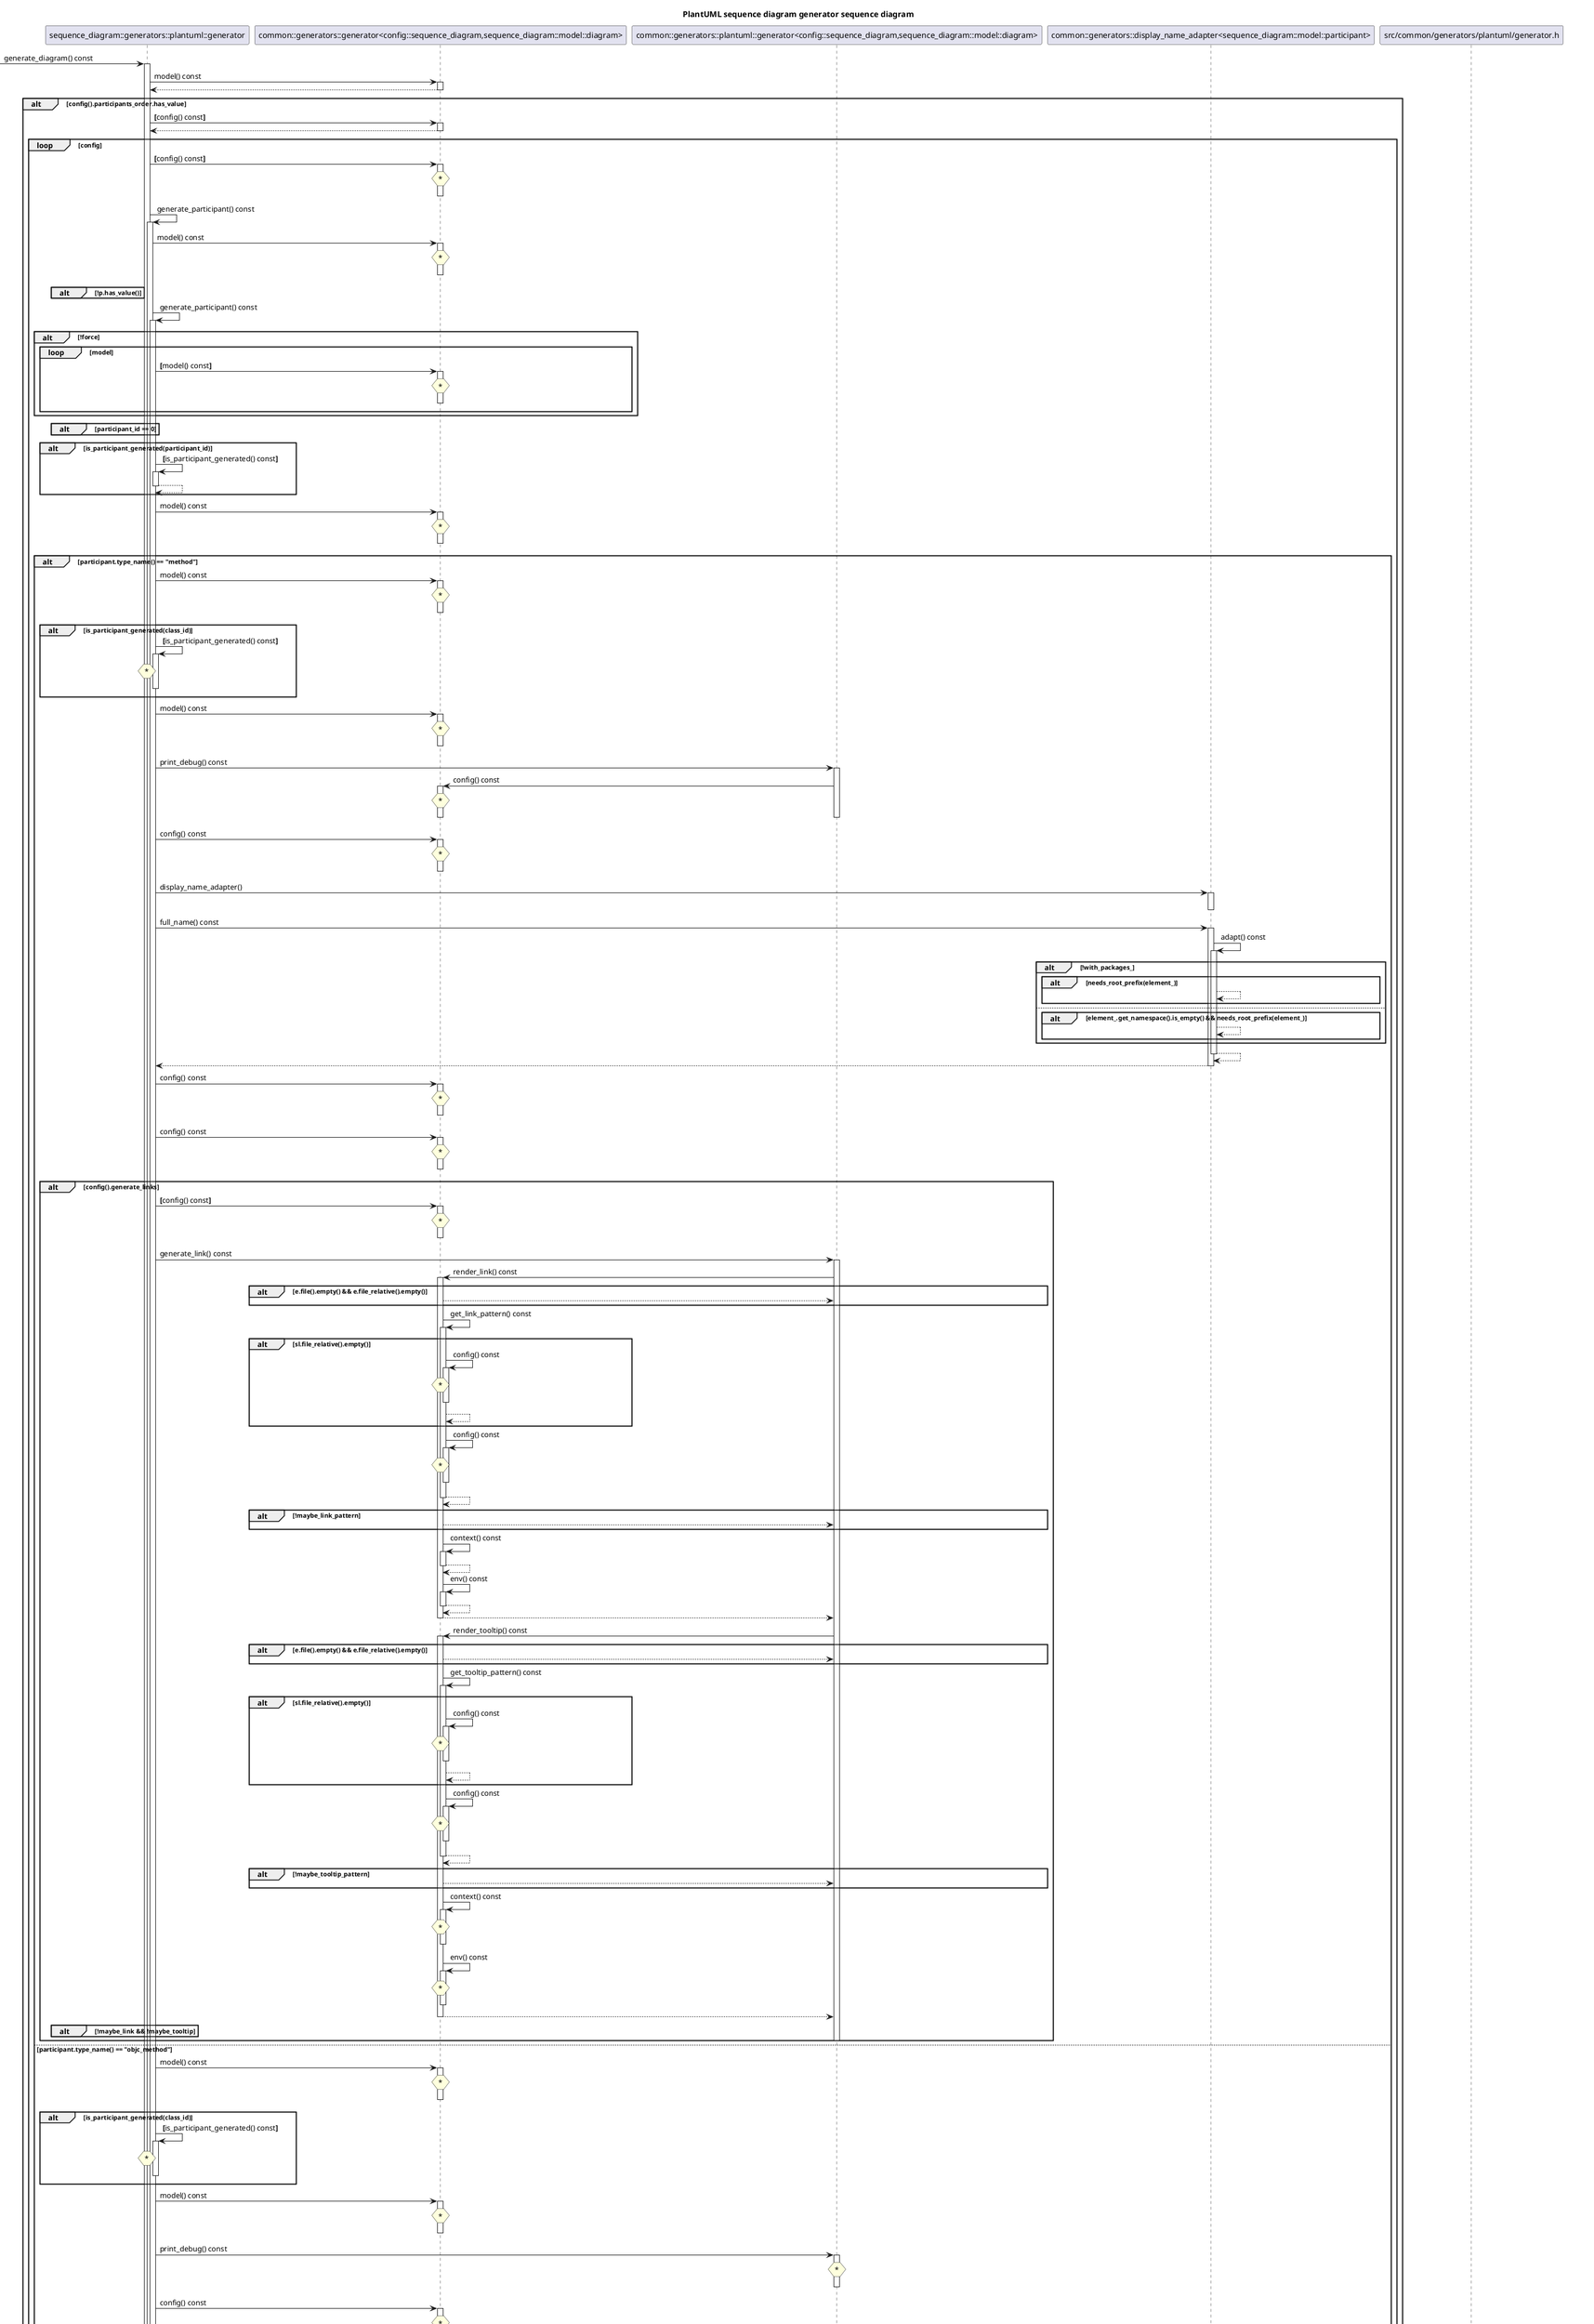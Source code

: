 @startuml
title PlantUML sequence diagram generator sequence diagram
participant "sequence_diagram::generators::plantuml::generator" as C_0015495181842137415438 [[{Sequence diagram PlantUML generator}]]
[-> C_0015495181842137415438 : generate_diagram() const
activate C_0015495181842137415438
participant "common::generators::generator<config::sequence_diagram,sequence_diagram::model::diagram>" as C_0009754721657170395648 [[{generator}]]
C_0015495181842137415438 -> C_0009754721657170395648 [[{}]] : model() const
activate C_0009754721657170395648
C_0009754721657170395648 --> C_0015495181842137415438
deactivate C_0009754721657170395648
alt config().participants_order.has_value
C_0015495181842137415438 -> C_0009754721657170395648 [[{}]] : **[**config() const**]**
activate C_0009754721657170395648
C_0009754721657170395648 --> C_0015495181842137415438
deactivate C_0009754721657170395648
loop config
C_0015495181842137415438 -> C_0009754721657170395648 [[{}]] : **[**config() const**]**
activate C_0009754721657170395648
hnote over C_0009754721657170395648 : *
C_0009754721657170395648-[hidden]->C_0009754721657170395648
deactivate C_0009754721657170395648
C_0015495181842137415438 -> C_0015495181842137415438 [[{}]] : generate_participant() const
activate C_0015495181842137415438
C_0015495181842137415438 -> C_0009754721657170395648 [[{}]] : model() const
activate C_0009754721657170395648
hnote over C_0009754721657170395648 : *
C_0009754721657170395648-[hidden]->C_0009754721657170395648
deactivate C_0009754721657170395648
alt !p.has_value()

end
C_0015495181842137415438 -> C_0015495181842137415438 [[{}]] : generate_participant() const
activate C_0015495181842137415438
alt !force
loop model
C_0015495181842137415438 -> C_0009754721657170395648 [[{}]] : **[**model() const**]**
activate C_0009754721657170395648
hnote over C_0009754721657170395648 : *
C_0009754721657170395648-[hidden]->C_0009754721657170395648
deactivate C_0009754721657170395648
end
end
alt participant_id == 0

end
alt is_participant_generated(participant_id)
C_0015495181842137415438 -> C_0015495181842137415438 [[{}]] : **[**is_participant_generated() const**]**
activate C_0015495181842137415438
C_0015495181842137415438 --> C_0015495181842137415438
deactivate C_0015495181842137415438

end
C_0015495181842137415438 -> C_0009754721657170395648 [[{}]] : model() const
activate C_0009754721657170395648
hnote over C_0009754721657170395648 : *
C_0009754721657170395648-[hidden]->C_0009754721657170395648
deactivate C_0009754721657170395648
alt participant.type_name() == "method"
C_0015495181842137415438 -> C_0009754721657170395648 [[{}]] : model() const
activate C_0009754721657170395648
hnote over C_0009754721657170395648 : *
C_0009754721657170395648-[hidden]->C_0009754721657170395648
deactivate C_0009754721657170395648
alt is_participant_generated(class_id)
C_0015495181842137415438 -> C_0015495181842137415438 [[{}]] : **[**is_participant_generated() const**]**
activate C_0015495181842137415438
hnote over C_0015495181842137415438 : *
C_0015495181842137415438-[hidden]->C_0015495181842137415438
deactivate C_0015495181842137415438

end
C_0015495181842137415438 -> C_0009754721657170395648 [[{}]] : model() const
activate C_0009754721657170395648
hnote over C_0009754721657170395648 : *
C_0009754721657170395648-[hidden]->C_0009754721657170395648
deactivate C_0009754721657170395648
participant "common::generators::plantuml::generator<config::sequence_diagram,sequence_diagram::model::diagram>" as C_0000601818504454058322 [[{generator}]]
C_0015495181842137415438 -> C_0000601818504454058322 [[{}]] : print_debug() const
activate C_0000601818504454058322
C_0000601818504454058322 -> C_0009754721657170395648 [[{}]] : config() const
activate C_0009754721657170395648
hnote over C_0009754721657170395648 : *
C_0009754721657170395648-[hidden]->C_0009754721657170395648
deactivate C_0009754721657170395648
deactivate C_0000601818504454058322
C_0015495181842137415438 -> C_0009754721657170395648 [[{}]] : config() const
activate C_0009754721657170395648
hnote over C_0009754721657170395648 : *
C_0009754721657170395648-[hidden]->C_0009754721657170395648
deactivate C_0009754721657170395648
participant "common::generators::display_name_adapter<sequence_diagram::model::participant>" as C_0011835266943941334117 [[{display_name_adapter}]]
C_0015495181842137415438 -> C_0011835266943941334117 [[{}]] : display_name_adapter()
activate C_0011835266943941334117
deactivate C_0011835266943941334117
C_0015495181842137415438 -> C_0011835266943941334117 [[{}]] : full_name() const
activate C_0011835266943941334117
C_0011835266943941334117 -> C_0011835266943941334117 [[{}]] : adapt() const
activate C_0011835266943941334117
alt !with_packages_
alt needs_root_prefix(element_)
C_0011835266943941334117 --> C_0011835266943941334117
end
else
alt element_.get_namespace().is_empty() && needs_root_prefix(element_)
C_0011835266943941334117 --> C_0011835266943941334117
end
end
C_0011835266943941334117 --> C_0011835266943941334117
deactivate C_0011835266943941334117
C_0011835266943941334117 --> C_0015495181842137415438
deactivate C_0011835266943941334117
C_0015495181842137415438 -> C_0009754721657170395648 [[{}]] : config() const
activate C_0009754721657170395648
hnote over C_0009754721657170395648 : *
C_0009754721657170395648-[hidden]->C_0009754721657170395648
deactivate C_0009754721657170395648
C_0015495181842137415438 -> C_0009754721657170395648 [[{}]] : config() const
activate C_0009754721657170395648
hnote over C_0009754721657170395648 : *
C_0009754721657170395648-[hidden]->C_0009754721657170395648
deactivate C_0009754721657170395648
alt config().generate_links
C_0015495181842137415438 -> C_0009754721657170395648 [[{}]] : **[**config() const**]**
activate C_0009754721657170395648
hnote over C_0009754721657170395648 : *
C_0009754721657170395648-[hidden]->C_0009754721657170395648
deactivate C_0009754721657170395648
C_0015495181842137415438 -> C_0000601818504454058322 [[{}]] : generate_link() const
activate C_0000601818504454058322
C_0000601818504454058322 -> C_0009754721657170395648 [[{}]] : render_link() const
activate C_0009754721657170395648
alt e.file().empty() && e.file_relative().empty()
C_0009754721657170395648 --> C_0000601818504454058322
end
C_0009754721657170395648 -> C_0009754721657170395648 [[{}]] : get_link_pattern() const
activate C_0009754721657170395648
alt sl.file_relative().empty()
C_0009754721657170395648 -> C_0009754721657170395648 [[{}]] : config() const
activate C_0009754721657170395648
hnote over C_0009754721657170395648 : *
C_0009754721657170395648-[hidden]->C_0009754721657170395648
deactivate C_0009754721657170395648
C_0009754721657170395648 --> C_0009754721657170395648
end
C_0009754721657170395648 -> C_0009754721657170395648 [[{}]] : config() const
activate C_0009754721657170395648
hnote over C_0009754721657170395648 : *
C_0009754721657170395648-[hidden]->C_0009754721657170395648
deactivate C_0009754721657170395648
C_0009754721657170395648 --> C_0009754721657170395648
deactivate C_0009754721657170395648
alt !maybe_link_pattern
C_0009754721657170395648 --> C_0000601818504454058322
end
C_0009754721657170395648 -> C_0009754721657170395648 [[{}]] : context() const
activate C_0009754721657170395648
C_0009754721657170395648 --> C_0009754721657170395648
deactivate C_0009754721657170395648
C_0009754721657170395648 -> C_0009754721657170395648 [[{}]] : env() const
activate C_0009754721657170395648
C_0009754721657170395648 --> C_0009754721657170395648
deactivate C_0009754721657170395648
C_0009754721657170395648 --> C_0000601818504454058322
deactivate C_0009754721657170395648
C_0000601818504454058322 -> C_0009754721657170395648 [[{}]] : render_tooltip() const
activate C_0009754721657170395648
alt e.file().empty() && e.file_relative().empty()
C_0009754721657170395648 --> C_0000601818504454058322
end
C_0009754721657170395648 -> C_0009754721657170395648 [[{}]] : get_tooltip_pattern() const
activate C_0009754721657170395648
alt sl.file_relative().empty()
C_0009754721657170395648 -> C_0009754721657170395648 [[{}]] : config() const
activate C_0009754721657170395648
hnote over C_0009754721657170395648 : *
C_0009754721657170395648-[hidden]->C_0009754721657170395648
deactivate C_0009754721657170395648
C_0009754721657170395648 --> C_0009754721657170395648
end
C_0009754721657170395648 -> C_0009754721657170395648 [[{}]] : config() const
activate C_0009754721657170395648
hnote over C_0009754721657170395648 : *
C_0009754721657170395648-[hidden]->C_0009754721657170395648
deactivate C_0009754721657170395648
C_0009754721657170395648 --> C_0009754721657170395648
deactivate C_0009754721657170395648
alt !maybe_tooltip_pattern
C_0009754721657170395648 --> C_0000601818504454058322
end
C_0009754721657170395648 -> C_0009754721657170395648 [[{}]] : context() const
activate C_0009754721657170395648
hnote over C_0009754721657170395648 : *
C_0009754721657170395648-[hidden]->C_0009754721657170395648
deactivate C_0009754721657170395648
C_0009754721657170395648 -> C_0009754721657170395648 [[{}]] : env() const
activate C_0009754721657170395648
hnote over C_0009754721657170395648 : *
C_0009754721657170395648-[hidden]->C_0009754721657170395648
deactivate C_0009754721657170395648
C_0009754721657170395648 --> C_0000601818504454058322
deactivate C_0009754721657170395648
alt !maybe_link && !maybe_tooltip

end
deactivate C_0000601818504454058322
end
else participant.type_name() == "objc_method"
C_0015495181842137415438 -> C_0009754721657170395648 [[{}]] : model() const
activate C_0009754721657170395648
hnote over C_0009754721657170395648 : *
C_0009754721657170395648-[hidden]->C_0009754721657170395648
deactivate C_0009754721657170395648
alt is_participant_generated(class_id)
C_0015495181842137415438 -> C_0015495181842137415438 [[{}]] : **[**is_participant_generated() const**]**
activate C_0015495181842137415438
hnote over C_0015495181842137415438 : *
C_0015495181842137415438-[hidden]->C_0015495181842137415438
deactivate C_0015495181842137415438

end
C_0015495181842137415438 -> C_0009754721657170395648 [[{}]] : model() const
activate C_0009754721657170395648
hnote over C_0009754721657170395648 : *
C_0009754721657170395648-[hidden]->C_0009754721657170395648
deactivate C_0009754721657170395648
C_0015495181842137415438 -> C_0000601818504454058322 [[{}]] : print_debug() const
activate C_0000601818504454058322
hnote over C_0000601818504454058322 : *
C_0000601818504454058322-[hidden]->C_0000601818504454058322
deactivate C_0000601818504454058322
C_0015495181842137415438 -> C_0009754721657170395648 [[{}]] : config() const
activate C_0009754721657170395648
hnote over C_0009754721657170395648 : *
C_0009754721657170395648-[hidden]->C_0009754721657170395648
deactivate C_0009754721657170395648
C_0015495181842137415438 -> C_0011835266943941334117 [[{}]] : display_name_adapter()
activate C_0011835266943941334117
deactivate C_0011835266943941334117
C_0015495181842137415438 -> C_0011835266943941334117 [[{}]] : full_name() const
activate C_0011835266943941334117
hnote over C_0011835266943941334117 : *
C_0011835266943941334117-[hidden]->C_0011835266943941334117
deactivate C_0011835266943941334117
C_0015495181842137415438 -> C_0009754721657170395648 [[{}]] : config() const
activate C_0009754721657170395648
hnote over C_0009754721657170395648 : *
C_0009754721657170395648-[hidden]->C_0009754721657170395648
deactivate C_0009754721657170395648
C_0015495181842137415438 -> C_0009754721657170395648 [[{}]] : config() const
activate C_0009754721657170395648
hnote over C_0009754721657170395648 : *
C_0009754721657170395648-[hidden]->C_0009754721657170395648
deactivate C_0009754721657170395648
alt config().generate_links
C_0015495181842137415438 -> C_0009754721657170395648 [[{}]] : **[**config() const**]**
activate C_0009754721657170395648
hnote over C_0009754721657170395648 : *
C_0009754721657170395648-[hidden]->C_0009754721657170395648
deactivate C_0009754721657170395648
C_0015495181842137415438 -> C_0000601818504454058322 [[{}]] : generate_link() const
activate C_0000601818504454058322
hnote over C_0000601818504454058322 : *
C_0000601818504454058322-[hidden]->C_0000601818504454058322
deactivate C_0000601818504454058322
end
else (participant.type_name() == "function" || participant.type_name() == "function_template") && config().combine_free_functions_into_file_participants()
C_0015495181842137415438 -> C_0009754721657170395648 [[{}]] : **[**config() const**]**
activate C_0009754721657170395648
hnote over C_0009754721657170395648 : *
C_0009754721657170395648-[hidden]->C_0009754721657170395648
deactivate C_0009754721657170395648
C_0015495181842137415438 -> C_0009754721657170395648 [[{}]] : model() const
activate C_0009754721657170395648
hnote over C_0009754721657170395648 : *
C_0009754721657170395648-[hidden]->C_0009754721657170395648
deactivate C_0009754721657170395648
alt is_participant_generated(file_id)
C_0015495181842137415438 -> C_0015495181842137415438 [[{}]] : **[**is_participant_generated() const**]**
activate C_0015495181842137415438
hnote over C_0015495181842137415438 : *
C_0015495181842137415438-[hidden]->C_0015495181842137415438
deactivate C_0015495181842137415438

end
C_0015495181842137415438 -> C_0009754721657170395648 [[{}]] : config() const
activate C_0009754721657170395648
hnote over C_0009754721657170395648 : *
C_0009754721657170395648-[hidden]->C_0009754721657170395648
deactivate C_0009754721657170395648
else
C_0015495181842137415438 -> C_0000601818504454058322 [[{}]] : print_debug() const
activate C_0000601818504454058322
hnote over C_0000601818504454058322 : *
C_0000601818504454058322-[hidden]->C_0000601818504454058322
deactivate C_0000601818504454058322
C_0015495181842137415438 -> C_0009754721657170395648 [[{}]] : config() const
activate C_0009754721657170395648
hnote over C_0009754721657170395648 : *
C_0009754721657170395648-[hidden]->C_0009754721657170395648
deactivate C_0009754721657170395648
C_0015495181842137415438 -> C_0009754721657170395648 [[{}]] : config() const
activate C_0009754721657170395648
hnote over C_0009754721657170395648 : *
C_0009754721657170395648-[hidden]->C_0009754721657170395648
deactivate C_0009754721657170395648
C_0015495181842137415438 -> C_0011835266943941334117 [[{}]] : display_name_adapter()
activate C_0011835266943941334117
deactivate C_0011835266943941334117
C_0015495181842137415438 -> C_0011835266943941334117 [[{}]] : full_name() const
activate C_0011835266943941334117
hnote over C_0011835266943941334117 : *
C_0011835266943941334117-[hidden]->C_0011835266943941334117
deactivate C_0011835266943941334117
C_0015495181842137415438 -> C_0009754721657170395648 [[{}]] : config() const
activate C_0009754721657170395648
hnote over C_0009754721657170395648 : *
C_0009754721657170395648-[hidden]->C_0009754721657170395648
deactivate C_0009754721657170395648
alt config().generate_links
C_0015495181842137415438 -> C_0009754721657170395648 [[{}]] : **[**config() const**]**
activate C_0009754721657170395648
hnote over C_0009754721657170395648 : *
C_0009754721657170395648-[hidden]->C_0009754721657170395648
deactivate C_0009754721657170395648
C_0015495181842137415438 -> C_0000601818504454058322 [[{}]] : generate_link() const
activate C_0000601818504454058322
hnote over C_0000601818504454058322 : *
C_0000601818504454058322-[hidden]->C_0000601818504454058322
deactivate C_0000601818504454058322
end
end
deactivate C_0015495181842137415438
deactivate C_0015495181842137415438
end
end
C_0015495181842137415438 -> C_0015495181842137415438 [[{}]] : generate_from_to_sequences() const
activate C_0015495181842137415438
loop config
C_0015495181842137415438 -> C_0009754721657170395648 [[{}]] : **[**config() const**]**
activate C_0009754721657170395648
hnote over C_0009754721657170395648 : *
C_0009754721657170395648-[hidden]->C_0009754721657170395648
deactivate C_0009754721657170395648
C_0015495181842137415438 -> C_0009754721657170395648 [[{}]] : model() const
activate C_0009754721657170395648
hnote over C_0009754721657170395648 : *
C_0009754721657170395648-[hidden]->C_0009754721657170395648
deactivate C_0009754721657170395648
C_0015495181842137415438 -> C_0009754721657170395648 [[{}]] : model() const
activate C_0009754721657170395648
hnote over C_0009754721657170395648 : *
C_0009754721657170395648-[hidden]->C_0009754721657170395648
deactivate C_0009754721657170395648
alt from_activity_ids.empty()
C_0015495181842137415438 -> C_0009754721657170395648 [[{}]] : model() const
activate C_0009754721657170395648
hnote over C_0009754721657170395648 : *
C_0009754721657170395648-[hidden]->C_0009754721657170395648
deactivate C_0009754721657170395648
C_0015495181842137415438 -> C_0009754721657170395648 [[{}]] : model() const
activate C_0009754721657170395648
hnote over C_0009754721657170395648 : *
C_0009754721657170395648-[hidden]->C_0009754721657170395648
deactivate C_0009754721657170395648
end
alt from_activity_ids.empty() || to_activity_ids.empty()
C_0015495181842137415438 -> C_0009754721657170395648 [[{}]] : model() const
activate C_0009754721657170395648
hnote over C_0009754721657170395648 : *
C_0009754721657170395648-[hidden]->C_0009754721657170395648
deactivate C_0009754721657170395648
C_0015495181842137415438 -> C_0009754721657170395648 [[{}]] : model() const
activate C_0009754721657170395648
hnote over C_0009754721657170395648 : *
C_0009754721657170395648-[hidden]->C_0009754721657170395648
deactivate C_0009754721657170395648
end
loop from_activity_ids
alt model().participants().count(from_activity_id) == 0
C_0015495181842137415438 -> C_0009754721657170395648 [[{}]] : **[**model() const**]**
activate C_0009754721657170395648
hnote over C_0009754721657170395648 : *
C_0009754721657170395648-[hidden]->C_0009754721657170395648
deactivate C_0009754721657170395648
end
loop to_activity_ids
alt model().participants().count(to_activity_id) == 0
C_0015495181842137415438 -> C_0009754721657170395648 [[{}]] : **[**model() const**]**
activate C_0009754721657170395648
hnote over C_0009754721657170395648 : *
C_0009754721657170395648-[hidden]->C_0009754721657170395648
deactivate C_0009754721657170395648
end
C_0015495181842137415438 -> C_0009754721657170395648 [[{}]] : model() const
activate C_0009754721657170395648
hnote over C_0009754721657170395648 : *
C_0009754721657170395648-[hidden]->C_0009754721657170395648
deactivate C_0009754721657170395648
loop message_chains_unique
C_0015495181842137415438 -> C_0009754721657170395648 [[{}]] : model() const
activate C_0009754721657170395648
hnote over C_0009754721657170395648 : *
C_0009754721657170395648-[hidden]->C_0009754721657170395648
deactivate C_0009754721657170395648
alt from.value().type_name() == "method" || from.value().type_name() == "objc_method" || config() .combine_free_functions_into_file_participants()
C_0015495181842137415438 -> C_0009754721657170395648 [[{}]] : **[**config() const**]**
activate C_0009754721657170395648
hnote over C_0009754721657170395648 : *
C_0009754721657170395648-[hidden]->C_0009754721657170395648
deactivate C_0009754721657170395648
C_0015495181842137415438 -> C_0015495181842137415438 [[{}]] : generate_participant() const
activate C_0015495181842137415438
hnote over C_0015495181842137415438 : *
C_0015495181842137415438-[hidden]->C_0015495181842137415438
deactivate C_0015495181842137415438
C_0015495181842137415438 -> C_0015495181842137415438 [[{}]] : generate_alias() const
activate C_0015495181842137415438
alt (participant.type_name() == "function" || participant.type_name() == "function_template") && config().combine_free_functions_into_file_participants()
C_0015495181842137415438 -> C_0009754721657170395648 [[{}]] : **[**config() const**]**
activate C_0009754721657170395648
hnote over C_0009754721657170395648 : *
C_0009754721657170395648-[hidden]->C_0009754721657170395648
deactivate C_0009754721657170395648
C_0015495181842137415438 --> C_0015495181842137415438
end
C_0015495181842137415438 --> C_0015495181842137415438
deactivate C_0015495181842137415438
C_0015495181842137415438 -> C_0015495181842137415438 [[{}]] : select_method_arguments_render_mode() const
activate C_0015495181842137415438
alt config().generate_method_arguments() == config::method_arguments::abbreviated
C_0015495181842137415438 -> C_0009754721657170395648 [[{}]] : **[**config() const**]**
activate C_0009754721657170395648
hnote over C_0009754721657170395648 : *
C_0009754721657170395648-[hidden]->C_0009754721657170395648
deactivate C_0009754721657170395648
C_0015495181842137415438 --> C_0015495181842137415438
end
alt config().generate_method_arguments() == config::method_arguments::none
C_0015495181842137415438 -> C_0009754721657170395648 [[{}]] : **[**config() const**]**
activate C_0009754721657170395648
hnote over C_0009754721657170395648 : *
C_0009754721657170395648-[hidden]->C_0009754721657170395648
deactivate C_0009754721657170395648
C_0015495181842137415438 --> C_0015495181842137415438
end
C_0015495181842137415438 --> C_0015495181842137415438
deactivate C_0015495181842137415438
C_0015495181842137415438 -> C_0015495181842137415438 [[{}]] : render_message_name() const
activate C_0015495181842137415438
C_0015495181842137415438 -> C_0009754721657170395648 [[{}]] : config() const
activate C_0009754721657170395648
hnote over C_0009754721657170395648 : *
C_0009754721657170395648-[hidden]->C_0009754721657170395648
deactivate C_0009754721657170395648
C_0015495181842137415438 --> C_0015495181842137415438
deactivate C_0015495181842137415438
end
loop mc
C_0015495181842137415438 -> C_0015495181842137415438 [[{}]] : generate_call() const
activate C_0015495181842137415438
C_0015495181842137415438 -> C_0009754721657170395648 [[{}]] : model() const
activate C_0009754721657170395648
hnote over C_0009754721657170395648 : *
C_0009754721657170395648-[hidden]->C_0009754721657170395648
deactivate C_0009754721657170395648
C_0015495181842137415438 -> C_0009754721657170395648 [[{}]] : model() const
activate C_0009754721657170395648
hnote over C_0009754721657170395648 : *
C_0009754721657170395648-[hidden]->C_0009754721657170395648
deactivate C_0009754721657170395648
alt !from || !to

end
C_0015495181842137415438 -> C_0015495181842137415438 [[{}]] : generate_participant() const
activate C_0015495181842137415438
hnote over C_0015495181842137415438 : *
C_0015495181842137415438-[hidden]->C_0015495181842137415438
deactivate C_0015495181842137415438
C_0015495181842137415438 -> C_0015495181842137415438 [[{}]] : generate_participant() const
activate C_0015495181842137415438
hnote over C_0015495181842137415438 : *
C_0015495181842137415438-[hidden]->C_0015495181842137415438
deactivate C_0015495181842137415438
C_0015495181842137415438 -> C_0015495181842137415438 [[{}]] : select_method_arguments_render_mode() const
activate C_0015495181842137415438
hnote over C_0015495181842137415438 : *
C_0015495181842137415438-[hidden]->C_0015495181842137415438
deactivate C_0015495181842137415438
alt to.value().type_name() == "method"
else to.value().type_name() == "objc_method"
else config().combine_free_functions_into_file_participants()
C_0015495181842137415438 -> C_0009754721657170395648 [[{}]] : **[**config() const**]**
activate C_0009754721657170395648
hnote over C_0009754721657170395648 : *
C_0009754721657170395648-[hidden]->C_0009754721657170395648
deactivate C_0009754721657170395648
end
C_0015495181842137415438 -> C_0009754721657170395648 [[{}]] : config() const
activate C_0009754721657170395648
hnote over C_0009754721657170395648 : *
C_0009754721657170395648-[hidden]->C_0009754721657170395648
deactivate C_0009754721657170395648
C_0015495181842137415438 -> C_0015495181842137415438 [[{}]] : generate_alias() const
activate C_0015495181842137415438
hnote over C_0015495181842137415438 : *
C_0015495181842137415438-[hidden]->C_0015495181842137415438
deactivate C_0015495181842137415438
C_0015495181842137415438 -> C_0015495181842137415438 [[{}]] : generate_alias() const
activate C_0015495181842137415438
hnote over C_0015495181842137415438 : *
C_0015495181842137415438-[hidden]->C_0015495181842137415438
deactivate C_0015495181842137415438
C_0015495181842137415438 -> C_0000601818504454058322 [[{}]] : print_debug() const
activate C_0000601818504454058322
hnote over C_0000601818504454058322 : *
C_0000601818504454058322-[hidden]->C_0000601818504454058322
deactivate C_0000601818504454058322
C_0015495181842137415438 -> C_0015495181842137415438 [[{}]] : generate_message_comment() const
activate C_0015495181842137415438
C_0015495181842137415438 -> C_0009754721657170395648 [[{}]] : model() const
activate C_0009754721657170395648
hnote over C_0009754721657170395648 : *
C_0009754721657170395648-[hidden]->C_0009754721657170395648
deactivate C_0009754721657170395648
alt !from

end
loop
alt note && note->applies_to_diagram(config().name)
C_0015495181842137415438 -> C_0009754721657170395648 [[{}]] : **[**config() const**]**
activate C_0009754721657170395648
hnote over C_0009754721657170395648 : *
C_0009754721657170395648-[hidden]->C_0009754721657170395648
deactivate C_0009754721657170395648
C_0015495181842137415438 -> C_0015495181842137415438 [[{}]] : generate_alias() const
activate C_0015495181842137415438
hnote over C_0015495181842137415438 : *
C_0015495181842137415438-[hidden]->C_0015495181842137415438
deactivate C_0015495181842137415438
C_0015495181842137415438 -> C_0009754721657170395648 [[{}]] : config() const
activate C_0009754721657170395648
hnote over C_0009754721657170395648 : *
C_0009754721657170395648-[hidden]->C_0009754721657170395648
deactivate C_0009754721657170395648
end
end
alt comment_generated_from_note_decorators

end
alt !config().generate_message_comments()
C_0015495181842137415438 -> C_0009754721657170395648 [[{}]] : **[**config() const**]**
activate C_0009754721657170395648
hnote over C_0009754721657170395648 : *
C_0009754721657170395648-[hidden]->C_0009754721657170395648
deactivate C_0009754721657170395648

end
note over C_0015495181842137415438
Now generate message notes
from raw comments if enabled
end note
alt const auto &comment = m.comment(); comment && generated_comment_ids_.emplace(comment.value().at("id")).second
C_0015495181842137415438 -> C_0015495181842137415438 [[{}]] : generate_alias() const
activate C_0015495181842137415438
hnote over C_0015495181842137415438 : *
C_0015495181842137415438-[hidden]->C_0015495181842137415438
deactivate C_0015495181842137415438
C_0015495181842137415438 -> C_0009754721657170395648 [[{}]] : config() const
activate C_0009754721657170395648
hnote over C_0009754721657170395648 : *
C_0009754721657170395648-[hidden]->C_0009754721657170395648
deactivate C_0009754721657170395648
end
deactivate C_0015495181842137415438
participant "src/common/generators/plantuml/generator.h" as C_0001004430260393489450
C_0015495181842137415438 -> C_0001004430260393489450 [[{}]] : to_plantuml()
activate C_0001004430260393489450
deactivate C_0001004430260393489450
alt config().generate_links
C_0015495181842137415438 -> C_0009754721657170395648 [[{}]] : **[**config() const**]**
activate C_0009754721657170395648
hnote over C_0009754721657170395648 : *
C_0009754721657170395648-[hidden]->C_0009754721657170395648
deactivate C_0009754721657170395648
C_0015495181842137415438 -> C_0000601818504454058322 [[{}]] : generate_link() const
activate C_0000601818504454058322
C_0000601818504454058322 -> C_0009754721657170395648 [[{}]] : render_link() const
activate C_0009754721657170395648
hnote over C_0009754721657170395648 : *
C_0009754721657170395648-[hidden]->C_0009754721657170395648
deactivate C_0009754721657170395648
C_0000601818504454058322 -> C_0009754721657170395648 [[{}]] : render_tooltip() const
activate C_0009754721657170395648
hnote over C_0009754721657170395648 : *
C_0009754721657170395648-[hidden]->C_0009754721657170395648
deactivate C_0009754721657170395648
alt !maybe_link && !maybe_tooltip

end
deactivate C_0000601818504454058322
end
C_0015495181842137415438 -> C_0015495181842137415438 [[{}]] : render_message_name() const
activate C_0015495181842137415438
hnote over C_0015495181842137415438 : *
C_0015495181842137415438-[hidden]->C_0015495181842137415438
deactivate C_0015495181842137415438
deactivate C_0015495181842137415438
end
end
end
end
end
deactivate C_0015495181842137415438
C_0015495181842137415438 -> C_0015495181842137415438 [[{}]] : generate_to_sequences() const
activate C_0015495181842137415438
C_0015495181842137415438 -> C_0015495181842137415438 [[{}]] : find_to_message_chains() const
activate C_0015495181842137415438
loop config
C_0015495181842137415438 -> C_0009754721657170395648 [[{}]] : **[**config() const**]**
activate C_0009754721657170395648
hnote over C_0009754721657170395648 : *
C_0009754721657170395648-[hidden]->C_0009754721657170395648
deactivate C_0009754721657170395648
C_0015495181842137415438 -> C_0009754721657170395648 [[{}]] : model() const
activate C_0009754721657170395648
hnote over C_0009754721657170395648 : *
C_0009754721657170395648-[hidden]->C_0009754721657170395648
deactivate C_0009754721657170395648
loop to_activity_ids
C_0015495181842137415438 -> C_0009754721657170395648 [[{}]] : model() const
activate C_0009754721657170395648
hnote over C_0009754721657170395648 : *
C_0009754721657170395648-[hidden]->C_0009754721657170395648
deactivate C_0009754721657170395648
end
end
C_0015495181842137415438 --> C_0015495181842137415438
deactivate C_0015495181842137415438
loop message_chains
alt model().participants().count(from_activity_id) == 0
C_0015495181842137415438 -> C_0009754721657170395648 [[{}]] : **[**model() const**]**
activate C_0009754721657170395648
hnote over C_0009754721657170395648 : *
C_0009754721657170395648-[hidden]->C_0009754721657170395648
deactivate C_0009754721657170395648
end
C_0015495181842137415438 -> C_0009754721657170395648 [[{}]] : model() const
activate C_0009754721657170395648
hnote over C_0009754721657170395648 : *
C_0009754721657170395648-[hidden]->C_0009754721657170395648
deactivate C_0009754721657170395648
alt from.value().type_name() == "method" || from.value().type_name() == "objc_method" || config().combine_free_functions_into_file_participants()
C_0015495181842137415438 -> C_0009754721657170395648 [[{}]] : **[**config() const**]**
activate C_0009754721657170395648
hnote over C_0009754721657170395648 : *
C_0009754721657170395648-[hidden]->C_0009754721657170395648
deactivate C_0009754721657170395648
C_0015495181842137415438 -> C_0015495181842137415438 [[{}]] : generate_participant() const
activate C_0015495181842137415438
hnote over C_0015495181842137415438 : *
C_0015495181842137415438-[hidden]->C_0015495181842137415438
deactivate C_0015495181842137415438
C_0015495181842137415438 -> C_0015495181842137415438 [[{}]] : generate_alias() const
activate C_0015495181842137415438
hnote over C_0015495181842137415438 : *
C_0015495181842137415438-[hidden]->C_0015495181842137415438
deactivate C_0015495181842137415438
C_0015495181842137415438 -> C_0015495181842137415438 [[{}]] : select_method_arguments_render_mode() const
activate C_0015495181842137415438
hnote over C_0015495181842137415438 : *
C_0015495181842137415438-[hidden]->C_0015495181842137415438
deactivate C_0015495181842137415438
C_0015495181842137415438 -> C_0015495181842137415438 [[{}]] : render_message_name() const
activate C_0015495181842137415438
hnote over C_0015495181842137415438 : *
C_0015495181842137415438-[hidden]->C_0015495181842137415438
deactivate C_0015495181842137415438
end
loop mc
C_0015495181842137415438 -> C_0015495181842137415438 [[{}]] : generate_call() const
activate C_0015495181842137415438
hnote over C_0015495181842137415438 : *
C_0015495181842137415438-[hidden]->C_0015495181842137415438
deactivate C_0015495181842137415438
end
end
deactivate C_0015495181842137415438
C_0015495181842137415438 -> C_0015495181842137415438 [[{}]] : generate_from_sequences() const
activate C_0015495181842137415438
C_0015495181842137415438 -> C_0015495181842137415438 [[{}]] : find_from_activities() const
activate C_0015495181842137415438
loop config
C_0015495181842137415438 -> C_0009754721657170395648 [[{}]] : **[**config() const**]**
activate C_0009754721657170395648
hnote over C_0009754721657170395648 : *
C_0009754721657170395648-[hidden]->C_0009754721657170395648
deactivate C_0009754721657170395648
alt sf.location_type == location_t::function
loop model
C_0015495181842137415438 -> C_0009754721657170395648 [[{}]] : **[**model() const**]**
activate C_0009754721657170395648
hnote over C_0009754721657170395648 : *
C_0009754721657170395648-[hidden]->C_0009754721657170395648
deactivate C_0009754721657170395648
alt model().participants().count(v.from()) == 0
C_0015495181842137415438 -> C_0009754721657170395648 [[{}]] : **[**model() const**]**
activate C_0009754721657170395648
hnote over C_0009754721657170395648 : *
C_0009754721657170395648-[hidden]->C_0009754721657170395648
deactivate C_0009754721657170395648
end
C_0015495181842137415438 -> C_0009754721657170395648 [[{}]] : model() const
activate C_0009754721657170395648
hnote over C_0009754721657170395648 : *
C_0009754721657170395648-[hidden]->C_0009754721657170395648
deactivate C_0009754721657170395648
end
alt !found
C_0015495181842137415438 -> C_0009754721657170395648 [[{}]] : model() const
activate C_0009754721657170395648
hnote over C_0009754721657170395648 : *
C_0009754721657170395648-[hidden]->C_0009754721657170395648
deactivate C_0009754721657170395648
C_0015495181842137415438 -> C_0009754721657170395648 [[{}]] : model() const
activate C_0009754721657170395648
hnote over C_0009754721657170395648 : *
C_0009754721657170395648-[hidden]->C_0009754721657170395648
deactivate C_0009754721657170395648
end
end
end
C_0015495181842137415438 --> C_0015495181842137415438
deactivate C_0015495181842137415438
loop start_from
alt model().participants().count(from_id) == 0
C_0015495181842137415438 -> C_0009754721657170395648 [[{}]] : **[**model() const**]**
activate C_0009754721657170395648
hnote over C_0009754721657170395648 : *
C_0009754721657170395648-[hidden]->C_0009754721657170395648
deactivate C_0009754721657170395648
end
C_0015495181842137415438 -> C_0009754721657170395648 [[{}]] : model() const
activate C_0009754721657170395648
hnote over C_0009754721657170395648 : *
C_0009754721657170395648-[hidden]->C_0009754721657170395648
deactivate C_0009754721657170395648
C_0015495181842137415438 -> C_0015495181842137415438 [[{}]] : generate_participant() const
activate C_0015495181842137415438
hnote over C_0015495181842137415438 : *
C_0015495181842137415438-[hidden]->C_0015495181842137415438
deactivate C_0015495181842137415438
C_0015495181842137415438 -> C_0015495181842137415438 [[{}]] : generate_alias() const
activate C_0015495181842137415438
hnote over C_0015495181842137415438 : *
C_0015495181842137415438-[hidden]->C_0015495181842137415438
deactivate C_0015495181842137415438
C_0015495181842137415438 -> C_0015495181842137415438 [[{}]] : select_method_arguments_render_mode() const
activate C_0015495181842137415438
hnote over C_0015495181842137415438 : *
C_0015495181842137415438-[hidden]->C_0015495181842137415438
deactivate C_0015495181842137415438
note over C_0015495181842137415438
For methods or functions
in diagrams where they are
combined into file participants,
we need to add an 'entry'
point call to know which
method relates to the first
activity for this 'start_from'
condition
end note
alt from.value().type_name() == "method" || from.value().type_name() == "objc_method" || config().combine_free_functions_into_file_participants()
C_0015495181842137415438 -> C_0009754721657170395648 [[{}]] : **[**config() const**]**
activate C_0009754721657170395648
hnote over C_0009754721657170395648 : *
C_0009754721657170395648-[hidden]->C_0009754721657170395648
deactivate C_0009754721657170395648
C_0015495181842137415438 -> C_0015495181842137415438 [[{}]] : render_message_name() const
activate C_0015495181842137415438
hnote over C_0015495181842137415438 : *
C_0015495181842137415438-[hidden]->C_0015495181842137415438
deactivate C_0015495181842137415438
end
C_0015495181842137415438 -> C_0015495181842137415438 [[{}]] : generate_activity() const
activate C_0015495181842137415438
C_0015495181842137415438 -> C_0009754721657170395648 [[{}]] : model() const
activate C_0009754721657170395648
hnote over C_0009754721657170395648 : *
C_0009754721657170395648-[hidden]->C_0009754721657170395648
deactivate C_0009754721657170395648
alt config().fold_repeated_activities() && !inserted && !a.messages().empty()
C_0015495181842137415438 -> C_0009754721657170395648 [[{}]] : **[**config() const**]**
activate C_0009754721657170395648
hnote over C_0009754721657170395648 : *
C_0009754721657170395648-[hidden]->C_0009754721657170395648
deactivate C_0009754721657170395648
C_0015495181842137415438 -> C_0009754721657170395648 [[{}]] : model() const
activate C_0009754721657170395648
hnote over C_0009754721657170395648 : *
C_0009754721657170395648-[hidden]->C_0009754721657170395648
deactivate C_0009754721657170395648
alt p.has_value()
C_0015495181842137415438 -> C_0015495181842137415438 [[{}]] : generate_alias() const
activate C_0015495181842137415438
hnote over C_0015495181842137415438 : *
C_0015495181842137415438-[hidden]->C_0015495181842137415438
deactivate C_0015495181842137415438
note over C_0015495181842137415438
This is necessary to keep
the hnote over the activity
life line
end note
C_0015495181842137415438 -> C_0015495181842137415438 [[{}]] : generate_alias() const
activate C_0015495181842137415438
hnote over C_0015495181842137415438 : *
C_0015495181842137415438-[hidden]->C_0015495181842137415438
deactivate C_0015495181842137415438
C_0015495181842137415438 -> C_0015495181842137415438 [[{}]] : generate_alias() const
activate C_0015495181842137415438
hnote over C_0015495181842137415438 : *
C_0015495181842137415438-[hidden]->C_0015495181842137415438
deactivate C_0015495181842137415438
end

end
loop
alt m.type() == message_t::kCall || m.type() == message_t::kCoAwait
C_0015495181842137415438 -> C_0009754721657170395648 [[{}]] : model() const
activate C_0009754721657170395648
hnote over C_0009754721657170395648 : *
C_0009754721657170395648-[hidden]->C_0009754721657170395648
deactivate C_0009754721657170395648
C_0015495181842137415438 -> C_0015495181842137415438 [[{}]] : generate_call() const
activate C_0015495181842137415438
hnote over C_0015495181842137415438 : *
C_0015495181842137415438-[hidden]->C_0015495181842137415438
deactivate C_0015495181842137415438
C_0015495181842137415438 -> C_0015495181842137415438 [[{}]] : generate_alias() const
activate C_0015495181842137415438
hnote over C_0015495181842137415438 : *
C_0015495181842137415438-[hidden]->C_0015495181842137415438
deactivate C_0015495181842137415438
alt model().sequences().find(m.to()) != model().sequences().end()
C_0015495181842137415438 -> C_0009754721657170395648 [[{}]] : **[**model() const**]**
activate C_0009754721657170395648
hnote over C_0009754721657170395648 : *
C_0009754721657170395648-[hidden]->C_0009754721657170395648
deactivate C_0009754721657170395648
C_0015495181842137415438 -> C_0009754721657170395648 [[{}]] : **[**model() const**]**
activate C_0009754721657170395648
hnote over C_0009754721657170395648 : *
C_0009754721657170395648-[hidden]->C_0009754721657170395648
deactivate C_0009754721657170395648
alt std::find(visited.begin(), visited.end(), m.to()) == visited .end()
C_0015495181842137415438 -> C_0015495181842137415438 [[{}]] : generate_activity() const
activate C_0015495181842137415438
deactivate C_0015495181842137415438
end
end
else m.type() == message_t::kReturn
C_0015495181842137415438 -> C_0000601818504454058322 [[{}]] : print_debug() const
activate C_0000601818504454058322
hnote over C_0000601818504454058322 : *
C_0000601818504454058322-[hidden]->C_0000601818504454058322
deactivate C_0000601818504454058322
C_0015495181842137415438 -> C_0015495181842137415438 [[{}]] : generate_message_comment() const
activate C_0015495181842137415438
hnote over C_0015495181842137415438 : *
C_0015495181842137415438-[hidden]->C_0015495181842137415438
deactivate C_0015495181842137415438
C_0015495181842137415438 -> C_0015495181842137415438 [[{}]] : generate_return() const
activate C_0015495181842137415438
note over C_0015495181842137415438
Add return activity only
for messages between different
actors and only if the return
type is different than void
end note
alt m.from() == m.to()

end
C_0015495181842137415438 -> C_0009754721657170395648 [[{}]] : model() const
activate C_0009754721657170395648
hnote over C_0009754721657170395648 : *
C_0009754721657170395648-[hidden]->C_0009754721657170395648
deactivate C_0009754721657170395648
C_0015495181842137415438 -> C_0009754721657170395648 [[{}]] : model() const
activate C_0009754721657170395648
hnote over C_0009754721657170395648 : *
C_0009754721657170395648-[hidden]->C_0009754721657170395648
deactivate C_0009754721657170395648
alt to.has_value() && from.has_value() && !from.value().is_void()
C_0015495181842137415438 -> C_0015495181842137415438 [[{}]] : generate_alias() const
activate C_0015495181842137415438
hnote over C_0015495181842137415438 : *
C_0015495181842137415438-[hidden]->C_0015495181842137415438
deactivate C_0015495181842137415438
C_0015495181842137415438 -> C_0015495181842137415438 [[{}]] : generate_alias() const
activate C_0015495181842137415438
hnote over C_0015495181842137415438 : *
C_0015495181842137415438-[hidden]->C_0015495181842137415438
deactivate C_0015495181842137415438
C_0015495181842137415438 -> C_0001004430260393489450 [[{}]] : to_plantuml()
activate C_0001004430260393489450
deactivate C_0001004430260393489450
alt config().generate_return_types()
C_0015495181842137415438 -> C_0009754721657170395648 [[{}]] : **[**config() const**]**
activate C_0009754721657170395648
hnote over C_0009754721657170395648 : *
C_0009754721657170395648-[hidden]->C_0009754721657170395648
deactivate C_0009754721657170395648
C_0015495181842137415438 -> C_0015495181842137415438 [[{}]] : render_message_name() const
activate C_0015495181842137415438
hnote over C_0015495181842137415438 : *
C_0015495181842137415438-[hidden]->C_0015495181842137415438
deactivate C_0015495181842137415438
else config().generate_return_values()
C_0015495181842137415438 -> C_0009754721657170395648 [[{}]] : **[**config() const**]**
activate C_0009754721657170395648
hnote over C_0009754721657170395648 : *
C_0009754721657170395648-[hidden]->C_0009754721657170395648
deactivate C_0009754721657170395648
C_0015495181842137415438 -> C_0015495181842137415438 [[{}]] : render_message_name() const
activate C_0015495181842137415438
hnote over C_0015495181842137415438 : *
C_0015495181842137415438-[hidden]->C_0015495181842137415438
deactivate C_0015495181842137415438
end
else from.has_value() && !from.value().is_void() && (from.value().type_name() == "method" || from.value().type_name() == "objc_method" || config().combine_free_functions_into_file_participants())
C_0015495181842137415438 -> C_0009754721657170395648 [[{}]] : **[**config() const**]**
activate C_0009754721657170395648
hnote over C_0009754721657170395648 : *
C_0009754721657170395648-[hidden]->C_0009754721657170395648
deactivate C_0009754721657170395648
C_0015495181842137415438 -> C_0015495181842137415438 [[{}]] : generate_alias() const
activate C_0015495181842137415438
hnote over C_0015495181842137415438 : *
C_0015495181842137415438-[hidden]->C_0015495181842137415438
deactivate C_0015495181842137415438
alt config().generate_return_types()
C_0015495181842137415438 -> C_0009754721657170395648 [[{}]] : **[**config() const**]**
activate C_0009754721657170395648
hnote over C_0009754721657170395648 : *
C_0009754721657170395648-[hidden]->C_0009754721657170395648
deactivate C_0009754721657170395648
C_0015495181842137415438 -> C_0015495181842137415438 [[{}]] : render_message_name() const
activate C_0015495181842137415438
hnote over C_0015495181842137415438 : *
C_0015495181842137415438-[hidden]->C_0015495181842137415438
deactivate C_0015495181842137415438
else config().generate_return_values()
C_0015495181842137415438 -> C_0009754721657170395648 [[{}]] : **[**config() const**]**
activate C_0009754721657170395648
hnote over C_0009754721657170395648 : *
C_0009754721657170395648-[hidden]->C_0009754721657170395648
deactivate C_0009754721657170395648
C_0015495181842137415438 -> C_0015495181842137415438 [[{}]] : render_message_name() const
activate C_0015495181842137415438
hnote over C_0015495181842137415438 : *
C_0015495181842137415438-[hidden]->C_0015495181842137415438
deactivate C_0015495181842137415438
end
end
deactivate C_0015495181842137415438
else m.type() == message_t::kCoReturn
C_0015495181842137415438 -> C_0000601818504454058322 [[{}]] : print_debug() const
activate C_0000601818504454058322
hnote over C_0000601818504454058322 : *
C_0000601818504454058322-[hidden]->C_0000601818504454058322
deactivate C_0000601818504454058322
C_0015495181842137415438 -> C_0015495181842137415438 [[{}]] : generate_message_comment() const
activate C_0015495181842137415438
hnote over C_0015495181842137415438 : *
C_0015495181842137415438-[hidden]->C_0015495181842137415438
deactivate C_0015495181842137415438
C_0015495181842137415438 -> C_0015495181842137415438 [[{}]] : generate_return() const
activate C_0015495181842137415438
hnote over C_0015495181842137415438 : *
C_0015495181842137415438-[hidden]->C_0015495181842137415438
deactivate C_0015495181842137415438
else m.type() == message_t::kCoYield
C_0015495181842137415438 -> C_0000601818504454058322 [[{}]] : print_debug() const
activate C_0000601818504454058322
hnote over C_0000601818504454058322 : *
C_0000601818504454058322-[hidden]->C_0000601818504454058322
deactivate C_0000601818504454058322
C_0015495181842137415438 -> C_0015495181842137415438 [[{}]] : generate_message_comment() const
activate C_0015495181842137415438
hnote over C_0015495181842137415438 : *
C_0015495181842137415438-[hidden]->C_0015495181842137415438
deactivate C_0015495181842137415438
C_0015495181842137415438 -> C_0015495181842137415438 [[{}]] : generate_return() const
activate C_0015495181842137415438
hnote over C_0015495181842137415438 : *
C_0015495181842137415438-[hidden]->C_0015495181842137415438
deactivate C_0015495181842137415438
else m.type() == message_t::kIf
C_0015495181842137415438 -> C_0000601818504454058322 [[{}]] : print_debug() const
activate C_0000601818504454058322
hnote over C_0000601818504454058322 : *
C_0000601818504454058322-[hidden]->C_0000601818504454058322
deactivate C_0000601818504454058322
C_0015495181842137415438 -> C_0015495181842137415438 [[{}]] : generate_message_comment() const
activate C_0015495181842137415438
hnote over C_0015495181842137415438 : *
C_0015495181842137415438-[hidden]->C_0015495181842137415438
deactivate C_0015495181842137415438
else m.type() == message_t::kElseIf
C_0015495181842137415438 -> C_0000601818504454058322 [[{}]] : print_debug() const
activate C_0000601818504454058322
hnote over C_0000601818504454058322 : *
C_0000601818504454058322-[hidden]->C_0000601818504454058322
deactivate C_0000601818504454058322
else m.type() == message_t::kElse
C_0015495181842137415438 -> C_0000601818504454058322 [[{}]] : print_debug() const
activate C_0000601818504454058322
hnote over C_0000601818504454058322 : *
C_0000601818504454058322-[hidden]->C_0000601818504454058322
deactivate C_0000601818504454058322
else m.type() == message_t::kIfEnd
else m.type() == message_t::kWhile
C_0015495181842137415438 -> C_0000601818504454058322 [[{}]] : print_debug() const
activate C_0000601818504454058322
hnote over C_0000601818504454058322 : *
C_0000601818504454058322-[hidden]->C_0000601818504454058322
deactivate C_0000601818504454058322
C_0015495181842137415438 -> C_0015495181842137415438 [[{}]] : generate_message_comment() const
activate C_0015495181842137415438
hnote over C_0015495181842137415438 : *
C_0015495181842137415438-[hidden]->C_0015495181842137415438
deactivate C_0015495181842137415438
else m.type() == message_t::kWhileEnd
else m.type() == message_t::kFor
C_0015495181842137415438 -> C_0000601818504454058322 [[{}]] : print_debug() const
activate C_0000601818504454058322
hnote over C_0000601818504454058322 : *
C_0000601818504454058322-[hidden]->C_0000601818504454058322
deactivate C_0000601818504454058322
C_0015495181842137415438 -> C_0015495181842137415438 [[{}]] : generate_message_comment() const
activate C_0015495181842137415438
hnote over C_0015495181842137415438 : *
C_0015495181842137415438-[hidden]->C_0015495181842137415438
deactivate C_0015495181842137415438
else m.type() == message_t::kForEnd
else m.type() == message_t::kDo
C_0015495181842137415438 -> C_0000601818504454058322 [[{}]] : print_debug() const
activate C_0000601818504454058322
hnote over C_0000601818504454058322 : *
C_0000601818504454058322-[hidden]->C_0000601818504454058322
deactivate C_0000601818504454058322
C_0015495181842137415438 -> C_0015495181842137415438 [[{}]] : generate_message_comment() const
activate C_0015495181842137415438
hnote over C_0015495181842137415438 : *
C_0015495181842137415438-[hidden]->C_0015495181842137415438
deactivate C_0015495181842137415438
else m.type() == message_t::kDoEnd
else m.type() == message_t::kTry
C_0015495181842137415438 -> C_0000601818504454058322 [[{}]] : print_debug() const
activate C_0000601818504454058322
hnote over C_0000601818504454058322 : *
C_0000601818504454058322-[hidden]->C_0000601818504454058322
deactivate C_0000601818504454058322
C_0015495181842137415438 -> C_0015495181842137415438 [[{}]] : generate_message_comment() const
activate C_0015495181842137415438
hnote over C_0015495181842137415438 : *
C_0015495181842137415438-[hidden]->C_0015495181842137415438
deactivate C_0015495181842137415438
else m.type() == message_t::kCatch
C_0015495181842137415438 -> C_0000601818504454058322 [[{}]] : print_debug() const
activate C_0000601818504454058322
hnote over C_0000601818504454058322 : *
C_0000601818504454058322-[hidden]->C_0000601818504454058322
deactivate C_0000601818504454058322
C_0015495181842137415438 -> C_0015495181842137415438 [[{}]] : render_message_name() const
activate C_0015495181842137415438
hnote over C_0015495181842137415438 : *
C_0015495181842137415438-[hidden]->C_0015495181842137415438
deactivate C_0015495181842137415438
else m.type() == message_t::kTryEnd
C_0015495181842137415438 -> C_0000601818504454058322 [[{}]] : print_debug() const
activate C_0000601818504454058322
hnote over C_0000601818504454058322 : *
C_0000601818504454058322-[hidden]->C_0000601818504454058322
deactivate C_0000601818504454058322
else m.type() == message_t::kSwitch
C_0015495181842137415438 -> C_0000601818504454058322 [[{}]] : print_debug() const
activate C_0000601818504454058322
hnote over C_0000601818504454058322 : *
C_0000601818504454058322-[hidden]->C_0000601818504454058322
deactivate C_0000601818504454058322
C_0015495181842137415438 -> C_0015495181842137415438 [[{}]] : generate_message_comment() const
activate C_0015495181842137415438
hnote over C_0015495181842137415438 : *
C_0015495181842137415438-[hidden]->C_0015495181842137415438
deactivate C_0015495181842137415438
else m.type() == message_t::kCase
C_0015495181842137415438 -> C_0000601818504454058322 [[{}]] : print_debug() const
activate C_0000601818504454058322
hnote over C_0000601818504454058322 : *
C_0000601818504454058322-[hidden]->C_0000601818504454058322
deactivate C_0000601818504454058322
C_0015495181842137415438 -> C_0015495181842137415438 [[{}]] : render_message_name() const
activate C_0015495181842137415438
hnote over C_0015495181842137415438 : *
C_0015495181842137415438-[hidden]->C_0015495181842137415438
deactivate C_0015495181842137415438
else m.type() == message_t::kSwitchEnd
else m.type() == message_t::kConditional
C_0015495181842137415438 -> C_0000601818504454058322 [[{}]] : print_debug() const
activate C_0000601818504454058322
hnote over C_0000601818504454058322 : *
C_0000601818504454058322-[hidden]->C_0000601818504454058322
deactivate C_0000601818504454058322
C_0015495181842137415438 -> C_0015495181842137415438 [[{}]] : generate_message_comment() const
activate C_0015495181842137415438
hnote over C_0015495181842137415438 : *
C_0015495181842137415438-[hidden]->C_0015495181842137415438
deactivate C_0015495181842137415438
else m.type() == message_t::kConditionalElse
C_0015495181842137415438 -> C_0000601818504454058322 [[{}]] : print_debug() const
activate C_0000601818504454058322
hnote over C_0000601818504454058322 : *
C_0000601818504454058322-[hidden]->C_0000601818504454058322
deactivate C_0000601818504454058322
else m.type() == message_t::kConditionalEnd
end
end
deactivate C_0015495181842137415438
end
deactivate C_0015495181842137415438
deactivate C_0015495181842137415438

'Generated with clang-uml, version 0.6.1
'LLVM version Ubuntu clang version 19.1.1 (1ubuntu1)
@enduml
